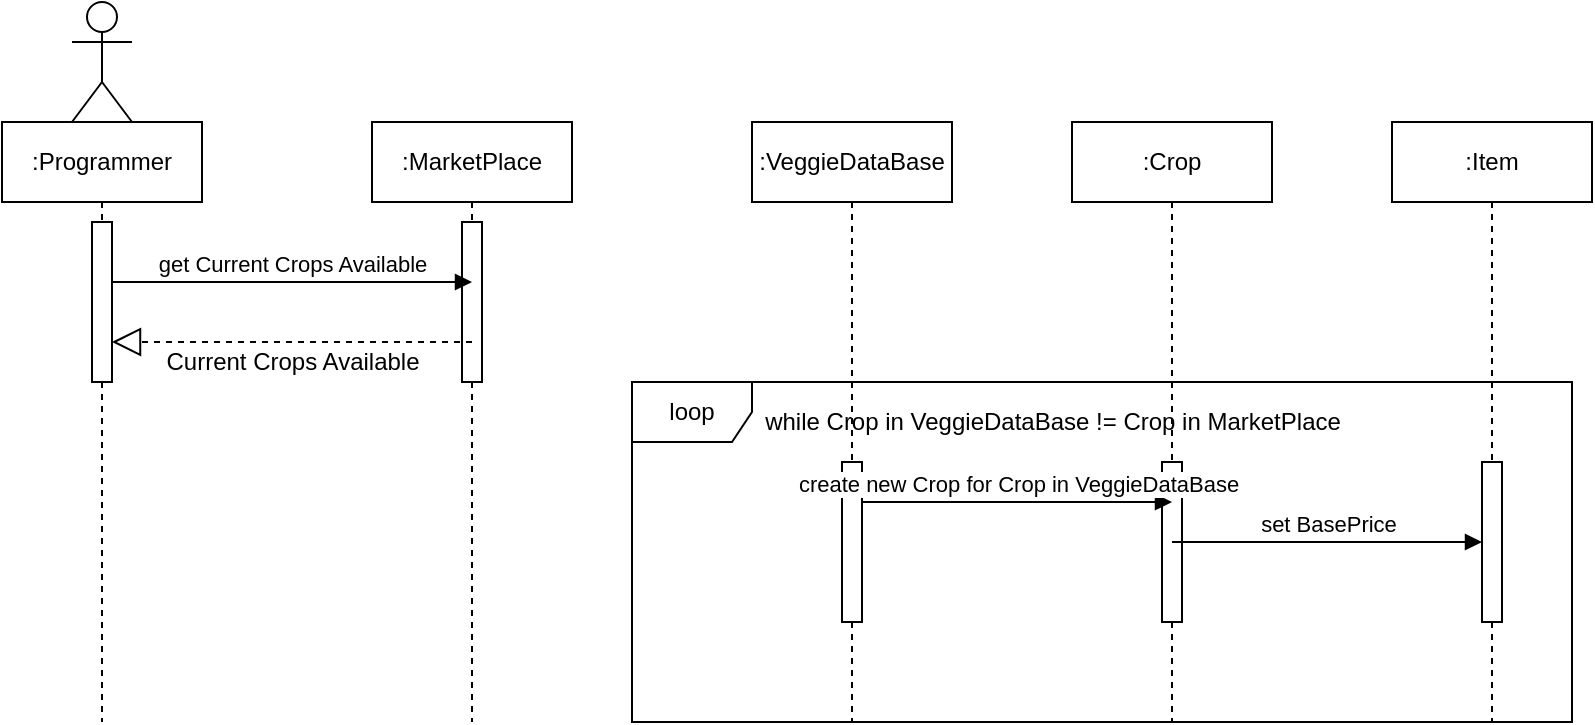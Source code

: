<mxfile version="13.7.9" type="device"><diagram id="Ktjh5gwHkRh2i3Auw5ch" name="Page-1"><mxGraphModel dx="1038" dy="547" grid="1" gridSize="10" guides="1" tooltips="1" connect="1" arrows="1" fold="1" page="1" pageScale="1" pageWidth="850" pageHeight="1100" math="0" shadow="0"><root><mxCell id="0"/><mxCell id="1" parent="0"/><mxCell id="KrRFTw4xgqr5nRyUdSOL-1" value="Actor" style="shape=umlActor;verticalLabelPosition=bottom;verticalAlign=top;html=1;" vertex="1" parent="1"><mxGeometry x="60" y="90" width="30" height="60" as="geometry"/></mxCell><mxCell id="KrRFTw4xgqr5nRyUdSOL-4" value=":Programmer" style="shape=umlLifeline;perimeter=lifelinePerimeter;whiteSpace=wrap;html=1;container=1;collapsible=0;recursiveResize=0;outlineConnect=0;" vertex="1" parent="1"><mxGeometry x="25" y="150" width="100" height="300" as="geometry"/></mxCell><mxCell id="KrRFTw4xgqr5nRyUdSOL-8" value="" style="html=1;points=[];perimeter=orthogonalPerimeter;" vertex="1" parent="KrRFTw4xgqr5nRyUdSOL-4"><mxGeometry x="45" y="50" width="10" height="80" as="geometry"/></mxCell><mxCell id="KrRFTw4xgqr5nRyUdSOL-5" value=":MarketPlace" style="shape=umlLifeline;perimeter=lifelinePerimeter;whiteSpace=wrap;html=1;container=1;collapsible=0;recursiveResize=0;outlineConnect=0;" vertex="1" parent="1"><mxGeometry x="210" y="150" width="100" height="300" as="geometry"/></mxCell><mxCell id="KrRFTw4xgqr5nRyUdSOL-9" value="" style="html=1;points=[];perimeter=orthogonalPerimeter;" vertex="1" parent="KrRFTw4xgqr5nRyUdSOL-5"><mxGeometry x="45" y="50" width="10" height="80" as="geometry"/></mxCell><mxCell id="KrRFTw4xgqr5nRyUdSOL-6" value=":VeggieDataBase" style="shape=umlLifeline;perimeter=lifelinePerimeter;whiteSpace=wrap;html=1;container=1;collapsible=0;recursiveResize=0;outlineConnect=0;" vertex="1" parent="1"><mxGeometry x="400" y="150" width="100" height="300" as="geometry"/></mxCell><mxCell id="KrRFTw4xgqr5nRyUdSOL-7" value=":Item" style="shape=umlLifeline;perimeter=lifelinePerimeter;whiteSpace=wrap;html=1;container=1;collapsible=0;recursiveResize=0;outlineConnect=0;" vertex="1" parent="1"><mxGeometry x="720" y="150" width="100" height="300" as="geometry"/></mxCell><mxCell id="KrRFTw4xgqr5nRyUdSOL-16" value="get Current Crops Available" style="html=1;verticalAlign=bottom;endArrow=block;" edge="1" parent="1"><mxGeometry width="80" relative="1" as="geometry"><mxPoint x="80" y="230" as="sourcePoint"/><mxPoint x="260" y="230" as="targetPoint"/></mxGeometry></mxCell><mxCell id="KrRFTw4xgqr5nRyUdSOL-18" value="" style="endArrow=block;dashed=1;endFill=0;endSize=12;html=1;" edge="1" parent="1"><mxGeometry width="160" relative="1" as="geometry"><mxPoint x="260" y="260" as="sourcePoint"/><mxPoint x="80" y="260" as="targetPoint"/><Array as="points"><mxPoint x="160" y="260"/></Array></mxGeometry></mxCell><mxCell id="KrRFTw4xgqr5nRyUdSOL-19" value="Current Crops Available" style="text;html=1;align=center;verticalAlign=middle;resizable=0;points=[];autosize=1;" vertex="1" parent="1"><mxGeometry x="100" y="260" width="140" height="20" as="geometry"/></mxCell><mxCell id="KrRFTw4xgqr5nRyUdSOL-22" value="while Crop in VeggieDataBase != Crop in MarketPlace" style="text;html=1;align=center;verticalAlign=middle;resizable=0;points=[];autosize=1;" vertex="1" parent="1"><mxGeometry x="400" y="290" width="300" height="20" as="geometry"/></mxCell><mxCell id="KrRFTw4xgqr5nRyUdSOL-23" value=":Crop" style="shape=umlLifeline;perimeter=lifelinePerimeter;whiteSpace=wrap;html=1;container=1;collapsible=0;recursiveResize=0;outlineConnect=0;" vertex="1" parent="1"><mxGeometry x="560" y="150" width="100" height="300" as="geometry"/></mxCell><mxCell id="KrRFTw4xgqr5nRyUdSOL-25" value="" style="html=1;points=[];perimeter=orthogonalPerimeter;" vertex="1" parent="KrRFTw4xgqr5nRyUdSOL-23"><mxGeometry x="45" y="170" width="10" height="80" as="geometry"/></mxCell><mxCell id="KrRFTw4xgqr5nRyUdSOL-24" value="" style="html=1;points=[];perimeter=orthogonalPerimeter;" vertex="1" parent="1"><mxGeometry x="445" y="320" width="10" height="80" as="geometry"/></mxCell><mxCell id="KrRFTw4xgqr5nRyUdSOL-21" value="loop" style="shape=umlFrame;whiteSpace=wrap;html=1;" vertex="1" parent="1"><mxGeometry x="340" y="280" width="470" height="170" as="geometry"/></mxCell><mxCell id="KrRFTw4xgqr5nRyUdSOL-31" value="create new Crop for Crop in VeggieDataBase" style="html=1;verticalAlign=bottom;endArrow=block;" edge="1" parent="1"><mxGeometry width="80" relative="1" as="geometry"><mxPoint x="455" y="340" as="sourcePoint"/><mxPoint x="610" y="340" as="targetPoint"/></mxGeometry></mxCell><mxCell id="KrRFTw4xgqr5nRyUdSOL-33" value="set BasePrice" style="html=1;verticalAlign=bottom;endArrow=block;" edge="1" parent="1" target="KrRFTw4xgqr5nRyUdSOL-34"><mxGeometry width="80" relative="1" as="geometry"><mxPoint x="610" y="360" as="sourcePoint"/><mxPoint x="760" y="360" as="targetPoint"/><mxPoint as="offset"/></mxGeometry></mxCell><mxCell id="KrRFTw4xgqr5nRyUdSOL-34" value="" style="html=1;points=[];perimeter=orthogonalPerimeter;" vertex="1" parent="1"><mxGeometry x="765" y="320" width="10" height="80" as="geometry"/></mxCell></root></mxGraphModel></diagram></mxfile>